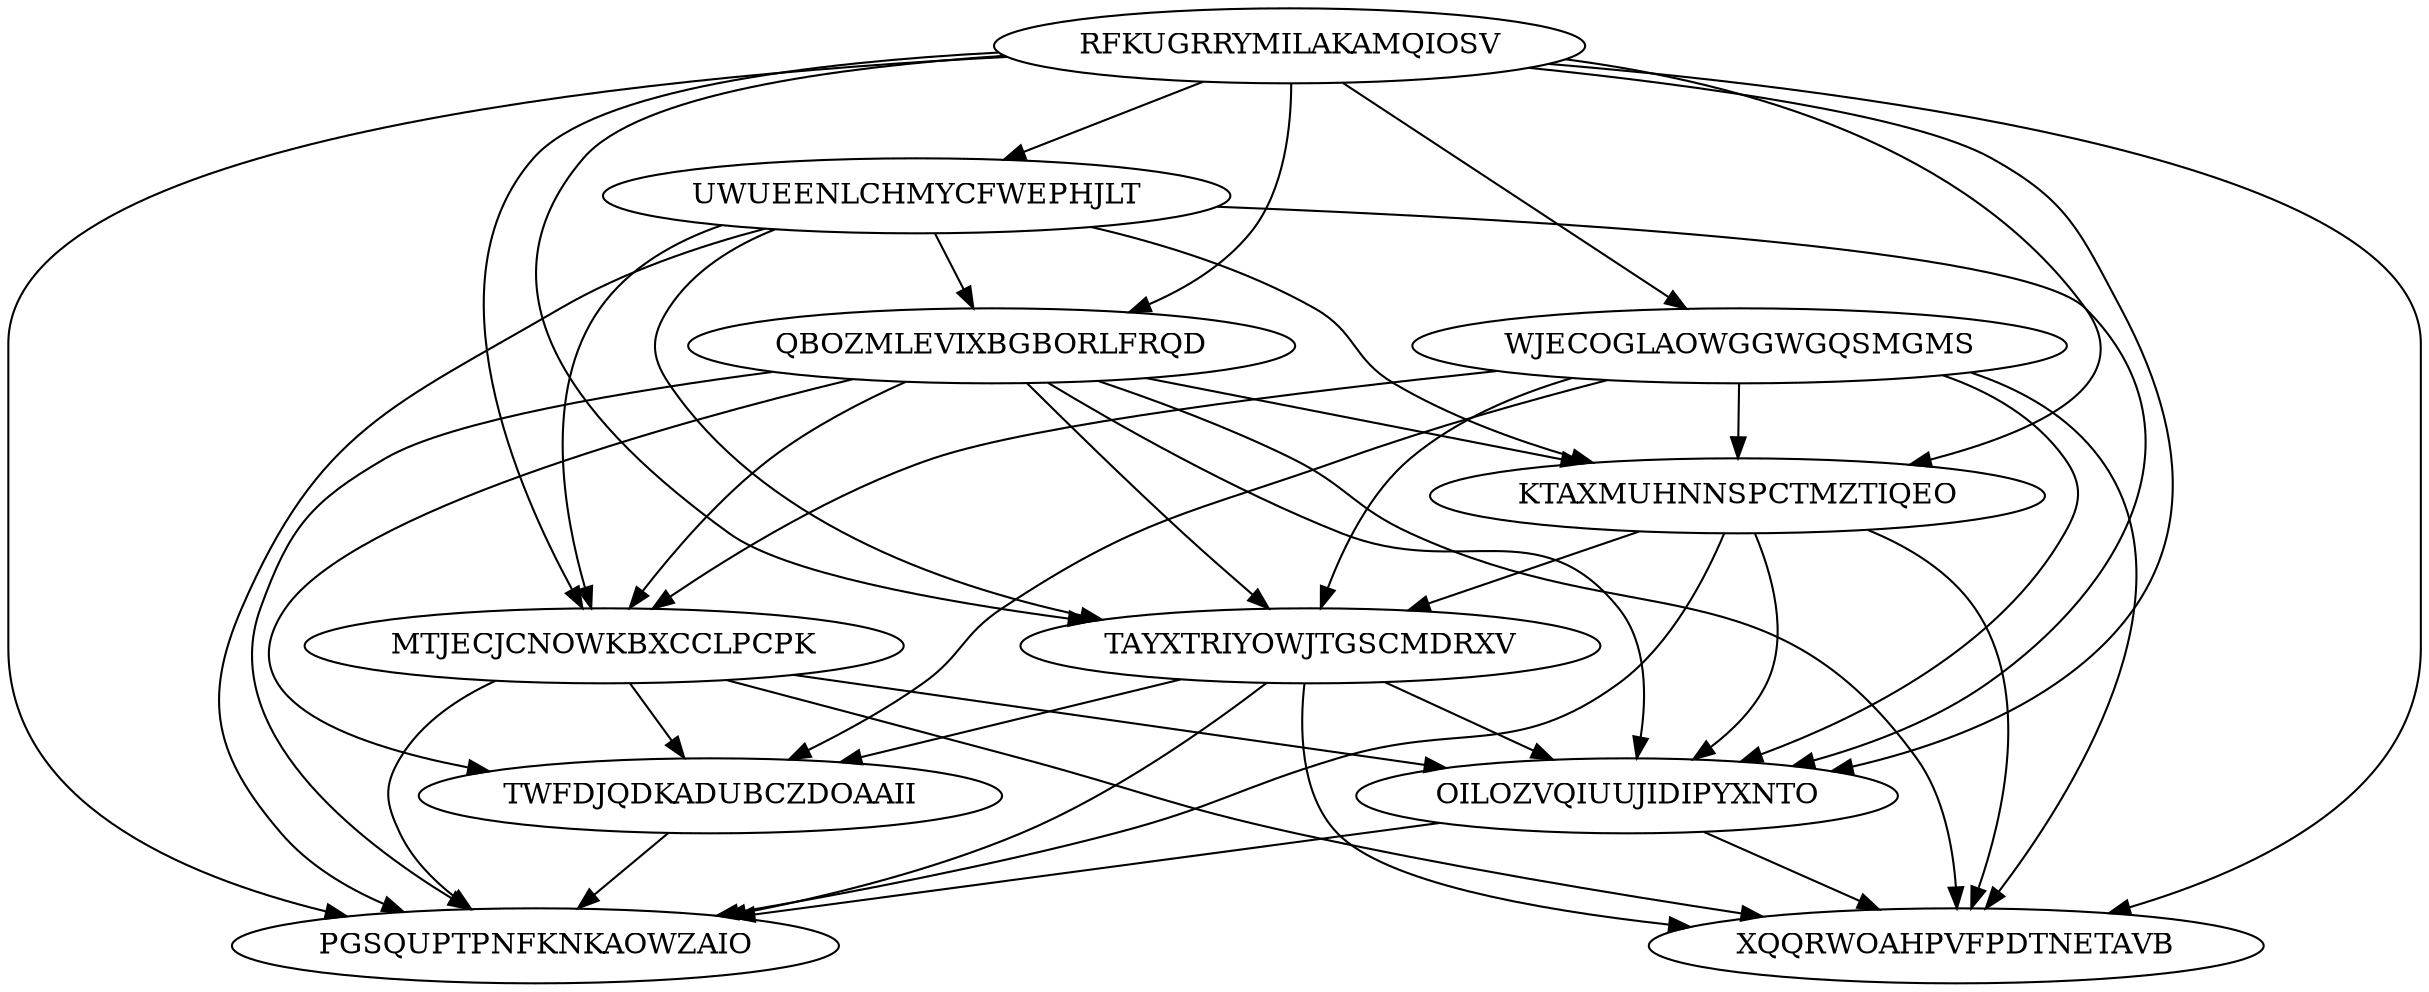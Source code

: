 digraph N11M43 {
	RFKUGRRYMILAKAMQIOSV	[Weight=12];
	WJECOGLAOWGGWGQSMGMS	[Weight=18];
	UWUEENLCHMYCFWEPHJLT	[Weight=20];
	QBOZMLEVIXBGBORLFRQD	[Weight=10];
	MTJECJCNOWKBXCCLPCPK	[Weight=11];
	KTAXMUHNNSPCTMZTIQEO	[Weight=18];
	TAYXTRIYOWJTGSCMDRXV	[Weight=12];
	TWFDJQDKADUBCZDOAAII	[Weight=16];
	OILOZVQIUUJIDIPYXNTO	[Weight=10];
	PGSQUPTPNFKNKAOWZAIO	[Weight=14];
	XQQRWOAHPVFPDTNETAVB	[Weight=10];
	RFKUGRRYMILAKAMQIOSV -> PGSQUPTPNFKNKAOWZAIO [Weight=15];
	RFKUGRRYMILAKAMQIOSV -> KTAXMUHNNSPCTMZTIQEO [Weight=20];
	RFKUGRRYMILAKAMQIOSV -> TAYXTRIYOWJTGSCMDRXV [Weight=15];
	WJECOGLAOWGGWGQSMGMS -> MTJECJCNOWKBXCCLPCPK [Weight=13];
	WJECOGLAOWGGWGQSMGMS -> KTAXMUHNNSPCTMZTIQEO [Weight=15];
	OILOZVQIUUJIDIPYXNTO -> PGSQUPTPNFKNKAOWZAIO [Weight=20];
	KTAXMUHNNSPCTMZTIQEO -> PGSQUPTPNFKNKAOWZAIO [Weight=11];
	QBOZMLEVIXBGBORLFRQD -> KTAXMUHNNSPCTMZTIQEO [Weight=11];
	UWUEENLCHMYCFWEPHJLT -> TAYXTRIYOWJTGSCMDRXV [Weight=14];
	MTJECJCNOWKBXCCLPCPK -> TWFDJQDKADUBCZDOAAII [Weight=16];
	RFKUGRRYMILAKAMQIOSV -> MTJECJCNOWKBXCCLPCPK [Weight=19];
	KTAXMUHNNSPCTMZTIQEO -> TAYXTRIYOWJTGSCMDRXV [Weight=12];
	WJECOGLAOWGGWGQSMGMS -> OILOZVQIUUJIDIPYXNTO [Weight=15];
	QBOZMLEVIXBGBORLFRQD -> OILOZVQIUUJIDIPYXNTO [Weight=14];
	WJECOGLAOWGGWGQSMGMS -> TWFDJQDKADUBCZDOAAII [Weight=18];
	RFKUGRRYMILAKAMQIOSV -> XQQRWOAHPVFPDTNETAVB [Weight=12];
	QBOZMLEVIXBGBORLFRQD -> TAYXTRIYOWJTGSCMDRXV [Weight=14];
	TAYXTRIYOWJTGSCMDRXV -> TWFDJQDKADUBCZDOAAII [Weight=14];
	TAYXTRIYOWJTGSCMDRXV -> PGSQUPTPNFKNKAOWZAIO [Weight=20];
	KTAXMUHNNSPCTMZTIQEO -> XQQRWOAHPVFPDTNETAVB [Weight=14];
	KTAXMUHNNSPCTMZTIQEO -> OILOZVQIUUJIDIPYXNTO [Weight=11];
	UWUEENLCHMYCFWEPHJLT -> MTJECJCNOWKBXCCLPCPK [Weight=16];
	UWUEENLCHMYCFWEPHJLT -> PGSQUPTPNFKNKAOWZAIO [Weight=20];
	UWUEENLCHMYCFWEPHJLT -> OILOZVQIUUJIDIPYXNTO [Weight=17];
	RFKUGRRYMILAKAMQIOSV -> WJECOGLAOWGGWGQSMGMS [Weight=20];
	MTJECJCNOWKBXCCLPCPK -> OILOZVQIUUJIDIPYXNTO [Weight=10];
	UWUEENLCHMYCFWEPHJLT -> KTAXMUHNNSPCTMZTIQEO [Weight=15];
	TAYXTRIYOWJTGSCMDRXV -> XQQRWOAHPVFPDTNETAVB [Weight=16];
	WJECOGLAOWGGWGQSMGMS -> XQQRWOAHPVFPDTNETAVB [Weight=15];
	OILOZVQIUUJIDIPYXNTO -> XQQRWOAHPVFPDTNETAVB [Weight=15];
	MTJECJCNOWKBXCCLPCPK -> PGSQUPTPNFKNKAOWZAIO [Weight=12];
	TAYXTRIYOWJTGSCMDRXV -> OILOZVQIUUJIDIPYXNTO [Weight=14];
	TWFDJQDKADUBCZDOAAII -> PGSQUPTPNFKNKAOWZAIO [Weight=11];
	QBOZMLEVIXBGBORLFRQD -> MTJECJCNOWKBXCCLPCPK [Weight=13];
	QBOZMLEVIXBGBORLFRQD -> XQQRWOAHPVFPDTNETAVB [Weight=12];
	RFKUGRRYMILAKAMQIOSV -> UWUEENLCHMYCFWEPHJLT [Weight=20];
	WJECOGLAOWGGWGQSMGMS -> TAYXTRIYOWJTGSCMDRXV [Weight=20];
	RFKUGRRYMILAKAMQIOSV -> OILOZVQIUUJIDIPYXNTO [Weight=13];
	QBOZMLEVIXBGBORLFRQD -> TWFDJQDKADUBCZDOAAII [Weight=17];
	UWUEENLCHMYCFWEPHJLT -> QBOZMLEVIXBGBORLFRQD [Weight=12];
	MTJECJCNOWKBXCCLPCPK -> XQQRWOAHPVFPDTNETAVB [Weight=11];
	RFKUGRRYMILAKAMQIOSV -> QBOZMLEVIXBGBORLFRQD [Weight=18];
	QBOZMLEVIXBGBORLFRQD -> PGSQUPTPNFKNKAOWZAIO [Weight=14];
}
